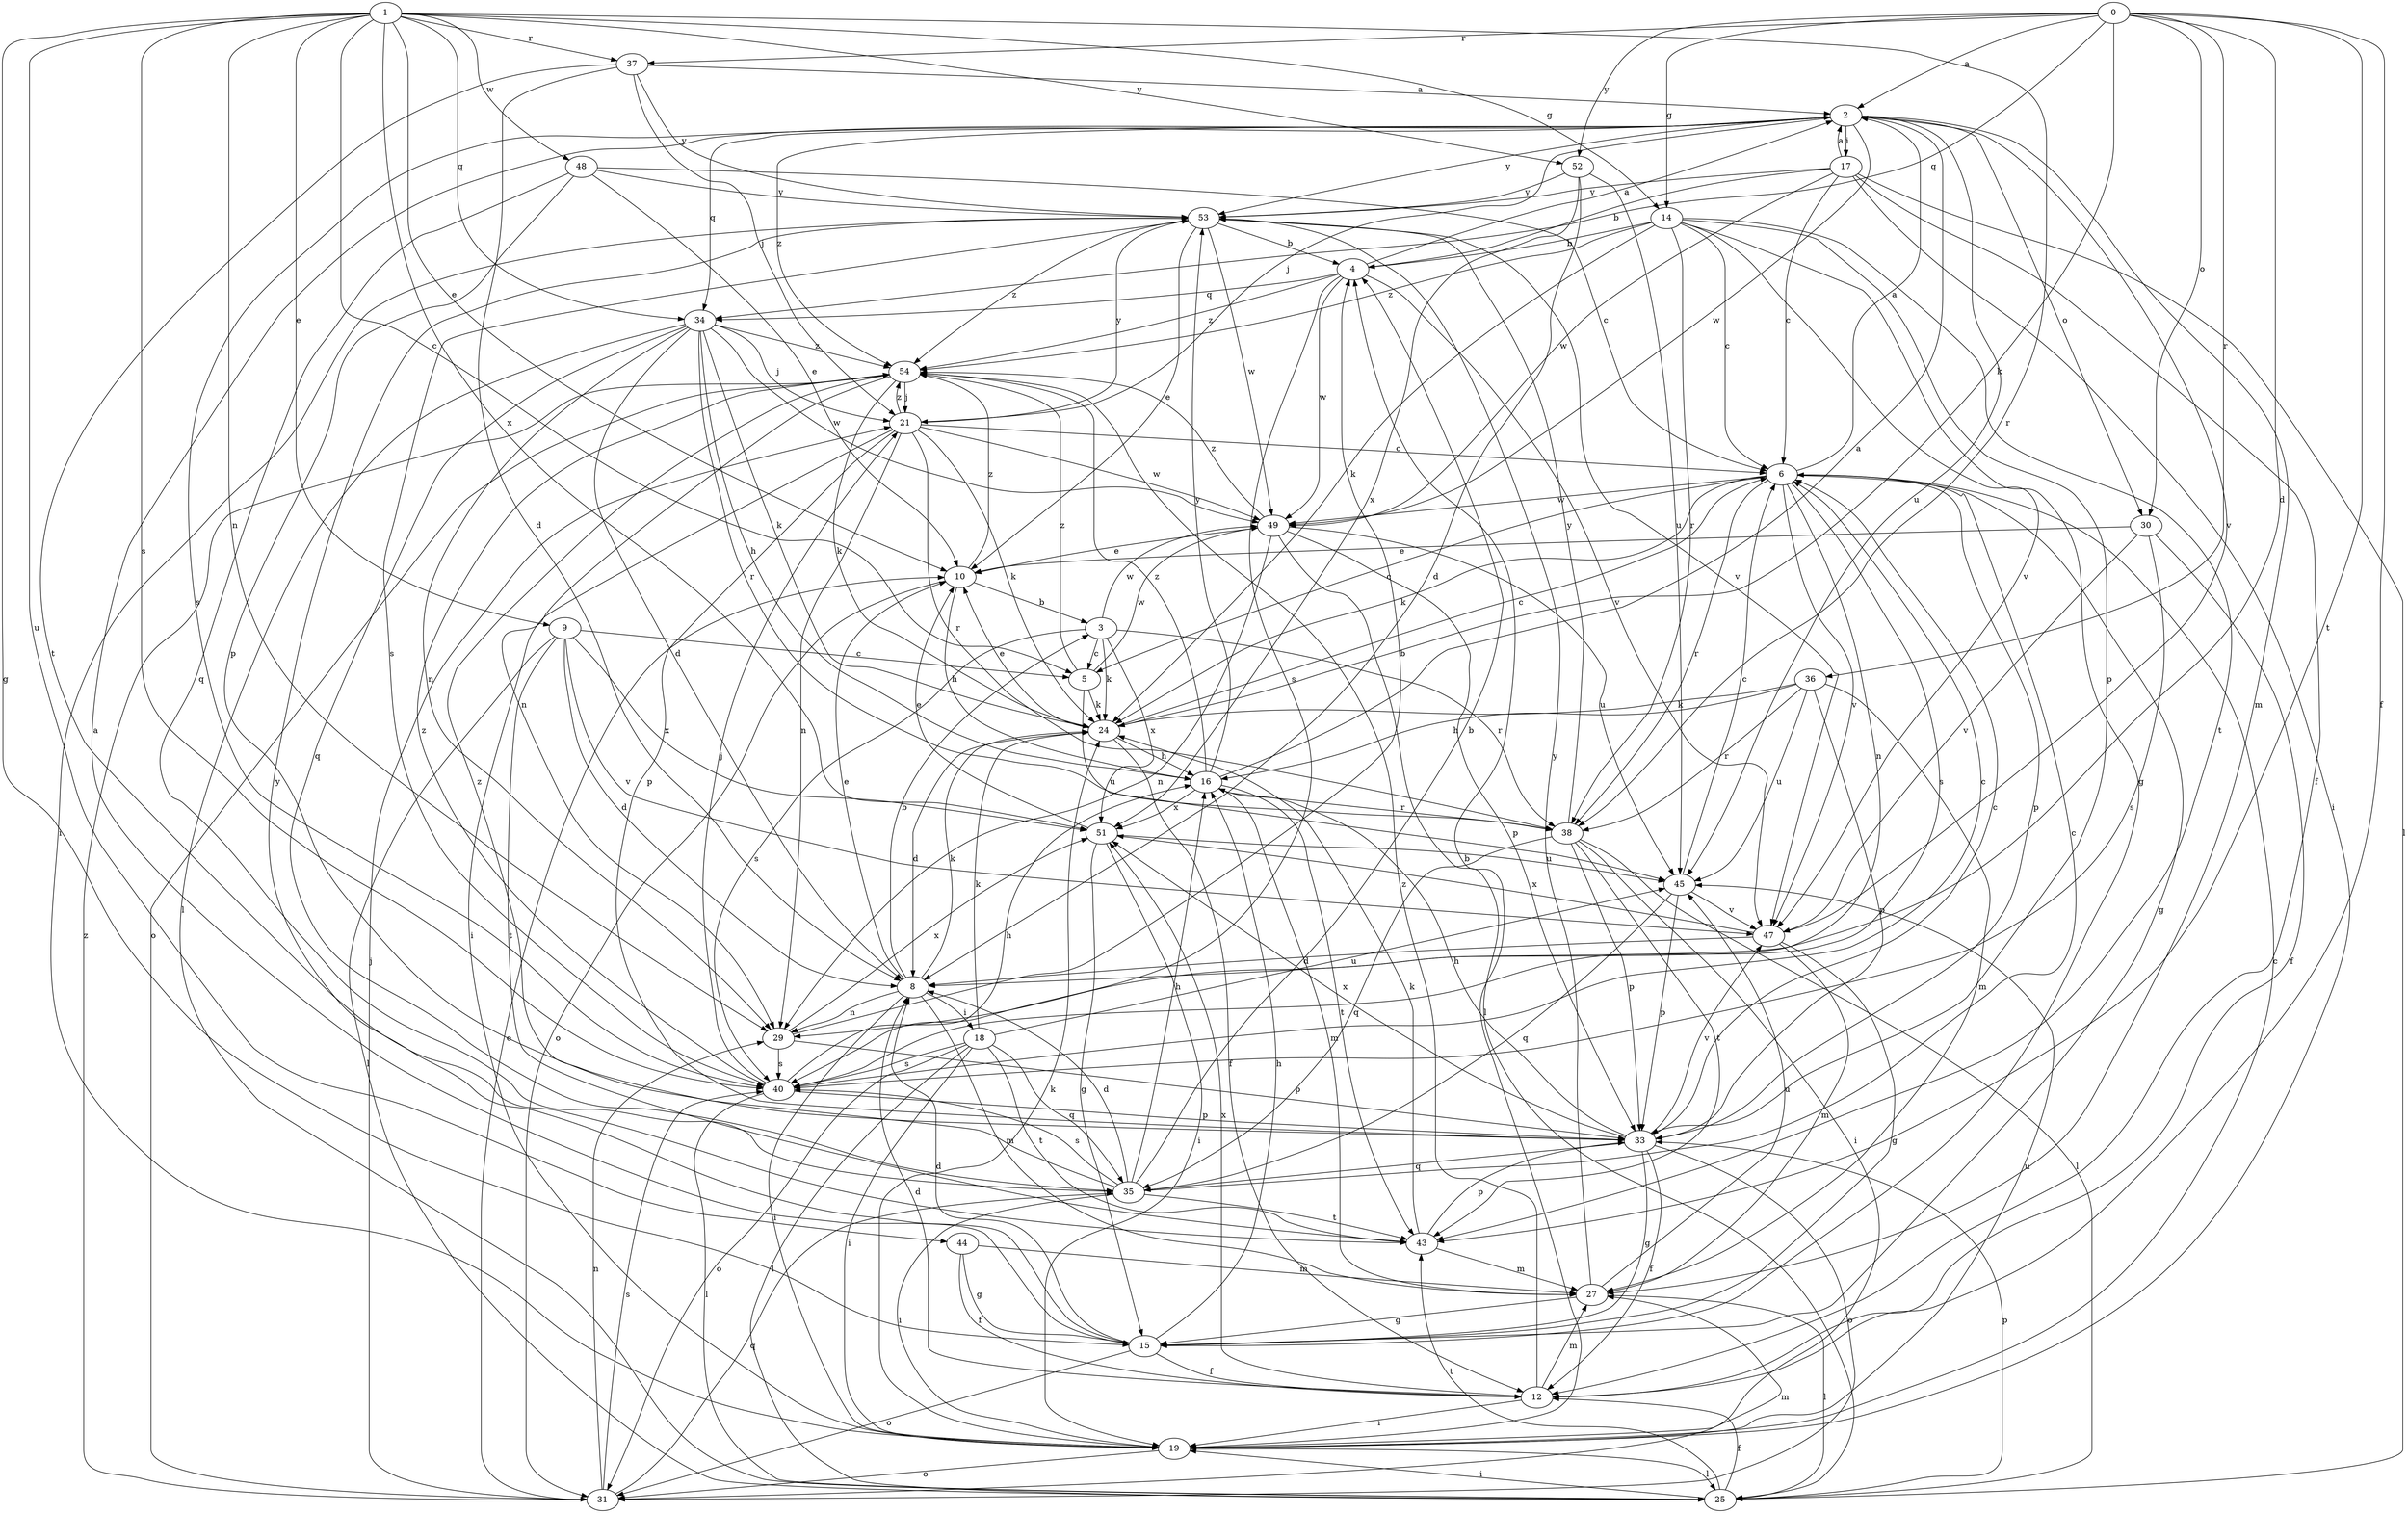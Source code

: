 strict digraph  {
0;
1;
2;
3;
4;
5;
6;
8;
9;
10;
12;
14;
15;
16;
17;
18;
19;
21;
24;
25;
27;
29;
30;
31;
33;
34;
35;
36;
37;
38;
40;
43;
44;
45;
47;
48;
49;
51;
52;
53;
54;
0 -> 2  [label=a];
0 -> 8  [label=d];
0 -> 12  [label=f];
0 -> 14  [label=g];
0 -> 24  [label=k];
0 -> 30  [label=o];
0 -> 34  [label=q];
0 -> 36  [label=r];
0 -> 37  [label=r];
0 -> 43  [label=t];
0 -> 52  [label=y];
1 -> 5  [label=c];
1 -> 9  [label=e];
1 -> 10  [label=e];
1 -> 14  [label=g];
1 -> 15  [label=g];
1 -> 29  [label=n];
1 -> 34  [label=q];
1 -> 37  [label=r];
1 -> 38  [label=r];
1 -> 40  [label=s];
1 -> 44  [label=u];
1 -> 48  [label=w];
1 -> 51  [label=x];
1 -> 52  [label=y];
2 -> 17  [label=i];
2 -> 21  [label=j];
2 -> 27  [label=m];
2 -> 30  [label=o];
2 -> 34  [label=q];
2 -> 40  [label=s];
2 -> 45  [label=u];
2 -> 47  [label=v];
2 -> 49  [label=w];
2 -> 53  [label=y];
2 -> 54  [label=z];
3 -> 5  [label=c];
3 -> 24  [label=k];
3 -> 38  [label=r];
3 -> 40  [label=s];
3 -> 49  [label=w];
3 -> 51  [label=x];
4 -> 2  [label=a];
4 -> 34  [label=q];
4 -> 40  [label=s];
4 -> 47  [label=v];
4 -> 49  [label=w];
4 -> 54  [label=z];
5 -> 24  [label=k];
5 -> 45  [label=u];
5 -> 49  [label=w];
5 -> 54  [label=z];
6 -> 2  [label=a];
6 -> 5  [label=c];
6 -> 15  [label=g];
6 -> 24  [label=k];
6 -> 29  [label=n];
6 -> 33  [label=p];
6 -> 38  [label=r];
6 -> 40  [label=s];
6 -> 47  [label=v];
6 -> 49  [label=w];
8 -> 3  [label=b];
8 -> 10  [label=e];
8 -> 18  [label=i];
8 -> 19  [label=i];
8 -> 24  [label=k];
8 -> 27  [label=m];
8 -> 29  [label=n];
9 -> 5  [label=c];
9 -> 8  [label=d];
9 -> 25  [label=l];
9 -> 43  [label=t];
9 -> 47  [label=v];
9 -> 51  [label=x];
10 -> 3  [label=b];
10 -> 16  [label=h];
10 -> 31  [label=o];
10 -> 54  [label=z];
12 -> 8  [label=d];
12 -> 19  [label=i];
12 -> 27  [label=m];
12 -> 51  [label=x];
12 -> 54  [label=z];
14 -> 4  [label=b];
14 -> 6  [label=c];
14 -> 15  [label=g];
14 -> 24  [label=k];
14 -> 33  [label=p];
14 -> 38  [label=r];
14 -> 43  [label=t];
14 -> 47  [label=v];
14 -> 54  [label=z];
15 -> 2  [label=a];
15 -> 8  [label=d];
15 -> 12  [label=f];
15 -> 16  [label=h];
15 -> 31  [label=o];
15 -> 53  [label=y];
16 -> 2  [label=a];
16 -> 27  [label=m];
16 -> 38  [label=r];
16 -> 43  [label=t];
16 -> 51  [label=x];
16 -> 53  [label=y];
16 -> 54  [label=z];
17 -> 2  [label=a];
17 -> 4  [label=b];
17 -> 6  [label=c];
17 -> 12  [label=f];
17 -> 19  [label=i];
17 -> 25  [label=l];
17 -> 49  [label=w];
17 -> 53  [label=y];
18 -> 19  [label=i];
18 -> 24  [label=k];
18 -> 25  [label=l];
18 -> 31  [label=o];
18 -> 35  [label=q];
18 -> 40  [label=s];
18 -> 43  [label=t];
18 -> 45  [label=u];
19 -> 4  [label=b];
19 -> 6  [label=c];
19 -> 24  [label=k];
19 -> 25  [label=l];
19 -> 31  [label=o];
19 -> 45  [label=u];
21 -> 6  [label=c];
21 -> 19  [label=i];
21 -> 24  [label=k];
21 -> 29  [label=n];
21 -> 33  [label=p];
21 -> 38  [label=r];
21 -> 49  [label=w];
21 -> 53  [label=y];
21 -> 54  [label=z];
24 -> 6  [label=c];
24 -> 8  [label=d];
24 -> 10  [label=e];
24 -> 12  [label=f];
24 -> 16  [label=h];
25 -> 12  [label=f];
25 -> 19  [label=i];
25 -> 33  [label=p];
25 -> 43  [label=t];
27 -> 15  [label=g];
27 -> 25  [label=l];
27 -> 45  [label=u];
27 -> 53  [label=y];
29 -> 4  [label=b];
29 -> 33  [label=p];
29 -> 40  [label=s];
29 -> 51  [label=x];
30 -> 10  [label=e];
30 -> 12  [label=f];
30 -> 40  [label=s];
30 -> 47  [label=v];
31 -> 10  [label=e];
31 -> 21  [label=j];
31 -> 27  [label=m];
31 -> 29  [label=n];
31 -> 35  [label=q];
31 -> 40  [label=s];
31 -> 54  [label=z];
33 -> 6  [label=c];
33 -> 12  [label=f];
33 -> 15  [label=g];
33 -> 16  [label=h];
33 -> 31  [label=o];
33 -> 35  [label=q];
33 -> 47  [label=v];
33 -> 51  [label=x];
34 -> 8  [label=d];
34 -> 16  [label=h];
34 -> 21  [label=j];
34 -> 24  [label=k];
34 -> 25  [label=l];
34 -> 29  [label=n];
34 -> 35  [label=q];
34 -> 38  [label=r];
34 -> 49  [label=w];
34 -> 54  [label=z];
35 -> 4  [label=b];
35 -> 6  [label=c];
35 -> 8  [label=d];
35 -> 16  [label=h];
35 -> 19  [label=i];
35 -> 40  [label=s];
35 -> 43  [label=t];
35 -> 54  [label=z];
36 -> 16  [label=h];
36 -> 24  [label=k];
36 -> 27  [label=m];
36 -> 33  [label=p];
36 -> 38  [label=r];
36 -> 45  [label=u];
37 -> 2  [label=a];
37 -> 8  [label=d];
37 -> 21  [label=j];
37 -> 43  [label=t];
37 -> 53  [label=y];
38 -> 19  [label=i];
38 -> 25  [label=l];
38 -> 33  [label=p];
38 -> 35  [label=q];
38 -> 43  [label=t];
38 -> 53  [label=y];
40 -> 6  [label=c];
40 -> 16  [label=h];
40 -> 21  [label=j];
40 -> 25  [label=l];
40 -> 33  [label=p];
40 -> 54  [label=z];
43 -> 24  [label=k];
43 -> 27  [label=m];
43 -> 33  [label=p];
44 -> 12  [label=f];
44 -> 15  [label=g];
44 -> 27  [label=m];
45 -> 6  [label=c];
45 -> 33  [label=p];
45 -> 35  [label=q];
45 -> 47  [label=v];
47 -> 8  [label=d];
47 -> 15  [label=g];
47 -> 27  [label=m];
47 -> 51  [label=x];
48 -> 6  [label=c];
48 -> 10  [label=e];
48 -> 33  [label=p];
48 -> 35  [label=q];
48 -> 53  [label=y];
49 -> 10  [label=e];
49 -> 25  [label=l];
49 -> 29  [label=n];
49 -> 33  [label=p];
49 -> 45  [label=u];
49 -> 54  [label=z];
51 -> 10  [label=e];
51 -> 15  [label=g];
51 -> 19  [label=i];
51 -> 45  [label=u];
52 -> 8  [label=d];
52 -> 45  [label=u];
52 -> 51  [label=x];
52 -> 53  [label=y];
53 -> 4  [label=b];
53 -> 10  [label=e];
53 -> 19  [label=i];
53 -> 40  [label=s];
53 -> 47  [label=v];
53 -> 49  [label=w];
53 -> 54  [label=z];
54 -> 21  [label=j];
54 -> 24  [label=k];
54 -> 29  [label=n];
54 -> 31  [label=o];
}
